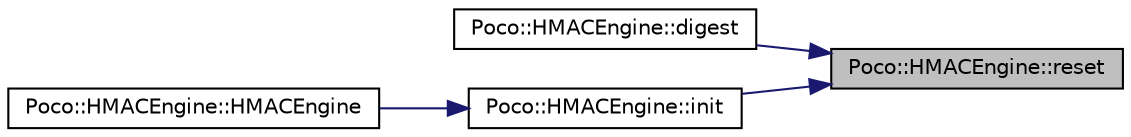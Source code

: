 digraph "Poco::HMACEngine::reset"
{
 // LATEX_PDF_SIZE
  edge [fontname="Helvetica",fontsize="10",labelfontname="Helvetica",labelfontsize="10"];
  node [fontname="Helvetica",fontsize="10",shape=record];
  rankdir="RL";
  Node1 [label="Poco::HMACEngine::reset",height=0.2,width=0.4,color="black", fillcolor="grey75", style="filled", fontcolor="black",tooltip="Returns the length of the digest in bytes."];
  Node1 -> Node2 [dir="back",color="midnightblue",fontsize="10",style="solid"];
  Node2 [label="Poco::HMACEngine::digest",height=0.2,width=0.4,color="black", fillcolor="white", style="filled",URL="$classPoco_1_1HMACEngine.html#af8ebed82b18896733843a2c6b001d71f",tooltip=" "];
  Node1 -> Node3 [dir="back",color="midnightblue",fontsize="10",style="solid"];
  Node3 [label="Poco::HMACEngine::init",height=0.2,width=0.4,color="black", fillcolor="white", style="filled",URL="$classPoco_1_1HMACEngine.html#a685f5b6a02ec489888f150a202825866",tooltip=" "];
  Node3 -> Node4 [dir="back",color="midnightblue",fontsize="10",style="solid"];
  Node4 [label="Poco::HMACEngine::HMACEngine",height=0.2,width=0.4,color="black", fillcolor="white", style="filled",URL="$classPoco_1_1HMACEngine.html#a3736a8bf28b160ad443b22cbaf8beb32",tooltip=" "];
}
